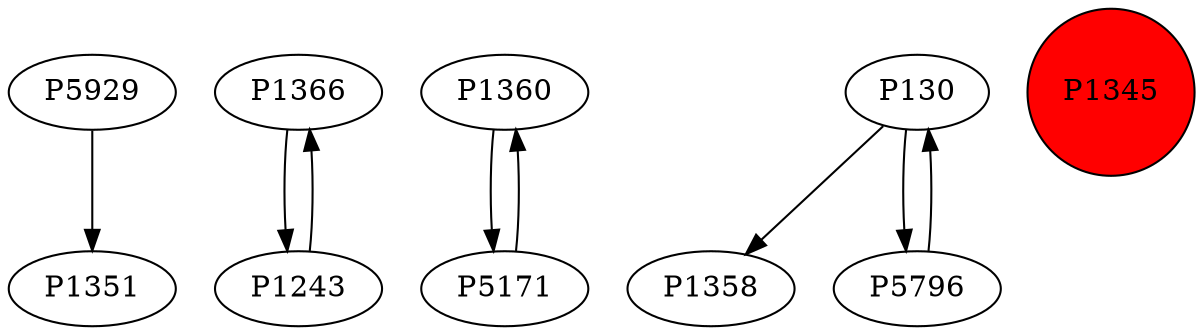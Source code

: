 digraph {
	P5929 -> P1351
	P1366 -> P1243
	P1360 -> P5171
	P130 -> P1358
	P5796 -> P130
	P1243 -> P1366
	P5171 -> P1360
	P130 -> P5796
	P1345 [shape=circle]
	P1345 [style=filled]
	P1345 [fillcolor=red]
}
